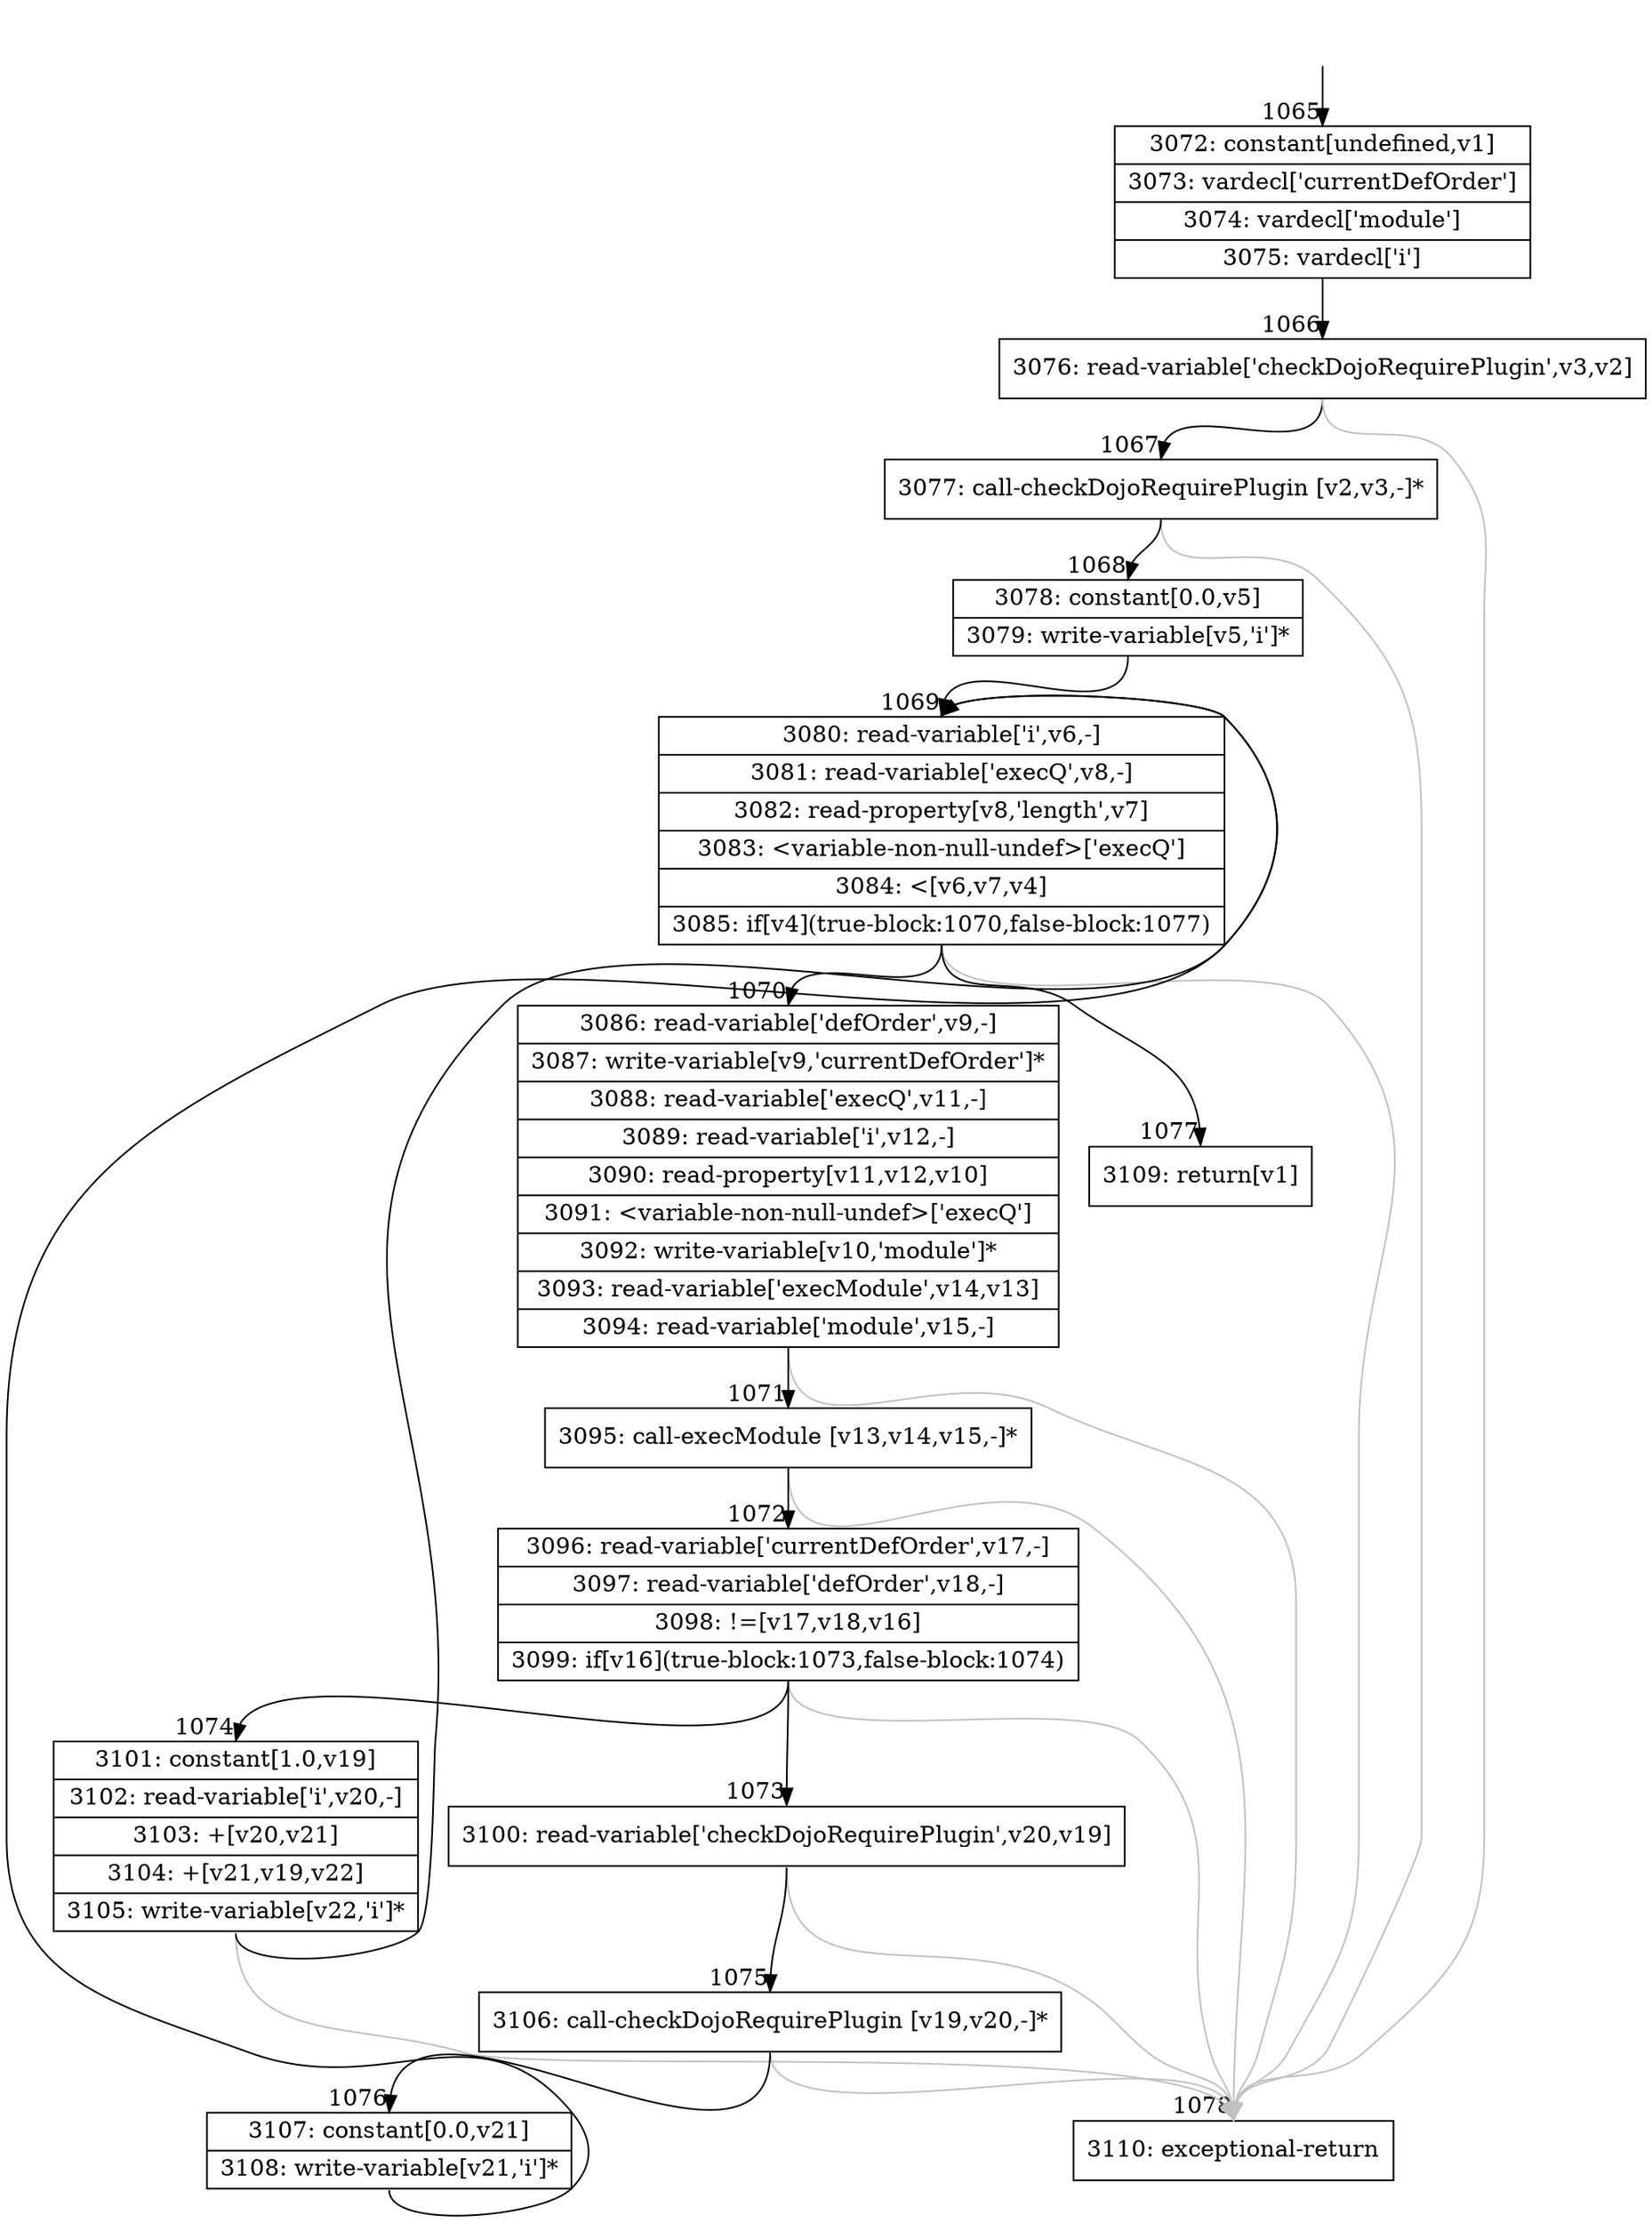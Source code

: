 digraph {
rankdir="TD"
BB_entry76[shape=none,label=""];
BB_entry76 -> BB1065 [tailport=s, headport=n, headlabel="    1065"]
BB1065 [shape=record label="{3072: constant[undefined,v1]|3073: vardecl['currentDefOrder']|3074: vardecl['module']|3075: vardecl['i']}" ] 
BB1065 -> BB1066 [tailport=s, headport=n, headlabel="      1066"]
BB1066 [shape=record label="{3076: read-variable['checkDojoRequirePlugin',v3,v2]}" ] 
BB1066 -> BB1067 [tailport=s, headport=n, headlabel="      1067"]
BB1066 -> BB1078 [tailport=s, headport=n, color=gray, headlabel="      1078"]
BB1067 [shape=record label="{3077: call-checkDojoRequirePlugin [v2,v3,-]*}" ] 
BB1067 -> BB1068 [tailport=s, headport=n, headlabel="      1068"]
BB1067 -> BB1078 [tailport=s, headport=n, color=gray]
BB1068 [shape=record label="{3078: constant[0.0,v5]|3079: write-variable[v5,'i']*}" ] 
BB1068 -> BB1069 [tailport=s, headport=n, headlabel="      1069"]
BB1069 [shape=record label="{3080: read-variable['i',v6,-]|3081: read-variable['execQ',v8,-]|3082: read-property[v8,'length',v7]|3083: \<variable-non-null-undef\>['execQ']|3084: \<[v6,v7,v4]|3085: if[v4](true-block:1070,false-block:1077)}" ] 
BB1069 -> BB1070 [tailport=s, headport=n, headlabel="      1070"]
BB1069 -> BB1077 [tailport=s, headport=n, headlabel="      1077"]
BB1069 -> BB1078 [tailport=s, headport=n, color=gray]
BB1070 [shape=record label="{3086: read-variable['defOrder',v9,-]|3087: write-variable[v9,'currentDefOrder']*|3088: read-variable['execQ',v11,-]|3089: read-variable['i',v12,-]|3090: read-property[v11,v12,v10]|3091: \<variable-non-null-undef\>['execQ']|3092: write-variable[v10,'module']*|3093: read-variable['execModule',v14,v13]|3094: read-variable['module',v15,-]}" ] 
BB1070 -> BB1071 [tailport=s, headport=n, headlabel="      1071"]
BB1070 -> BB1078 [tailport=s, headport=n, color=gray]
BB1071 [shape=record label="{3095: call-execModule [v13,v14,v15,-]*}" ] 
BB1071 -> BB1072 [tailport=s, headport=n, headlabel="      1072"]
BB1071 -> BB1078 [tailport=s, headport=n, color=gray]
BB1072 [shape=record label="{3096: read-variable['currentDefOrder',v17,-]|3097: read-variable['defOrder',v18,-]|3098: !=[v17,v18,v16]|3099: if[v16](true-block:1073,false-block:1074)}" ] 
BB1072 -> BB1073 [tailport=s, headport=n, headlabel="      1073"]
BB1072 -> BB1074 [tailport=s, headport=n, headlabel="      1074"]
BB1072 -> BB1078 [tailport=s, headport=n, color=gray]
BB1073 [shape=record label="{3100: read-variable['checkDojoRequirePlugin',v20,v19]}" ] 
BB1073 -> BB1075 [tailport=s, headport=n, headlabel="      1075"]
BB1073 -> BB1078 [tailport=s, headport=n, color=gray]
BB1074 [shape=record label="{3101: constant[1.0,v19]|3102: read-variable['i',v20,-]|3103: +[v20,v21]|3104: +[v21,v19,v22]|3105: write-variable[v22,'i']*}" ] 
BB1074 -> BB1069 [tailport=s, headport=n]
BB1074 -> BB1078 [tailport=s, headport=n, color=gray]
BB1075 [shape=record label="{3106: call-checkDojoRequirePlugin [v19,v20,-]*}" ] 
BB1075 -> BB1076 [tailport=s, headport=n, headlabel="      1076"]
BB1075 -> BB1078 [tailport=s, headport=n, color=gray]
BB1076 [shape=record label="{3107: constant[0.0,v21]|3108: write-variable[v21,'i']*}" ] 
BB1076 -> BB1069 [tailport=s, headport=n]
BB1077 [shape=record label="{3109: return[v1]}" ] 
BB1078 [shape=record label="{3110: exceptional-return}" ] 
//#$~ 1307
}
